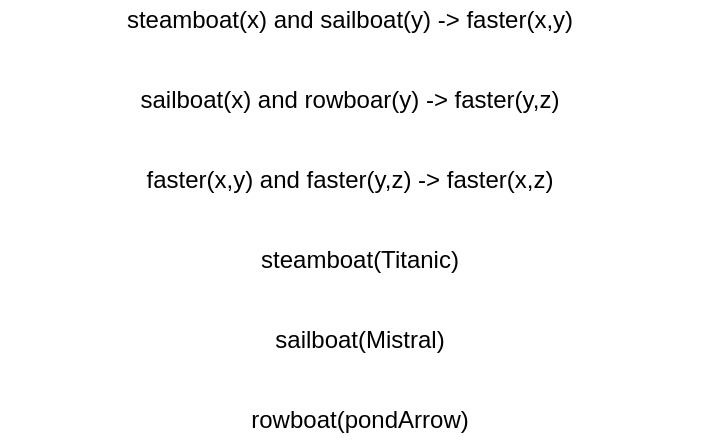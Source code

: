 <mxfile version="10.6.5" type="device"><diagram id="xpzxhI49ccUtS-UvzDms" name="Página-1"><mxGraphModel dx="1638" dy="862" grid="1" gridSize="10" guides="1" tooltips="1" connect="1" arrows="1" fold="1" page="1" pageScale="1" pageWidth="3327" pageHeight="7869" math="0" shadow="0"><root><mxCell id="0"/><mxCell id="1" parent="0"/><mxCell id="zvZzaGMwh4wC4jVReUH1-1" value="&lt;div style=&quot;text-align: left&quot;&gt;&lt;span&gt;steamboat(x) and sailboat(y) -&amp;gt; faster(x,y)&lt;/span&gt;&lt;/div&gt;" style="text;html=1;strokeColor=none;fillColor=none;align=center;verticalAlign=middle;whiteSpace=wrap;rounded=0;" vertex="1" parent="1"><mxGeometry x="120" y="40" width="350" height="20" as="geometry"/></mxCell><mxCell id="zvZzaGMwh4wC4jVReUH1-2" value="sailboat(x) and rowboar(y) -&amp;gt; faster(y,z)" style="text;html=1;strokeColor=none;fillColor=none;align=center;verticalAlign=middle;whiteSpace=wrap;rounded=0;" vertex="1" parent="1"><mxGeometry x="120" y="80" width="350" height="20" as="geometry"/></mxCell><mxCell id="zvZzaGMwh4wC4jVReUH1-3" value="faster(x,y) and faster(y,z) -&amp;gt; faster(x,z)" style="text;html=1;strokeColor=none;fillColor=none;align=center;verticalAlign=middle;whiteSpace=wrap;rounded=0;" vertex="1" parent="1"><mxGeometry x="120" y="120" width="350" height="20" as="geometry"/></mxCell><mxCell id="zvZzaGMwh4wC4jVReUH1-4" value="steamboat(Titanic)" style="text;html=1;strokeColor=none;fillColor=none;align=center;verticalAlign=middle;whiteSpace=wrap;rounded=0;" vertex="1" parent="1"><mxGeometry x="160" y="160" width="280" height="20" as="geometry"/></mxCell><mxCell id="zvZzaGMwh4wC4jVReUH1-5" value="sailboat(Mistral)" style="text;html=1;strokeColor=none;fillColor=none;align=center;verticalAlign=middle;whiteSpace=wrap;rounded=0;" vertex="1" parent="1"><mxGeometry x="160" y="200" width="280" height="20" as="geometry"/></mxCell><mxCell id="zvZzaGMwh4wC4jVReUH1-6" value="rowboat(pondArrow)" style="text;html=1;strokeColor=none;fillColor=none;align=center;verticalAlign=middle;whiteSpace=wrap;rounded=0;" vertex="1" parent="1"><mxGeometry x="160" y="240" width="280" height="20" as="geometry"/></mxCell></root></mxGraphModel></diagram></mxfile>